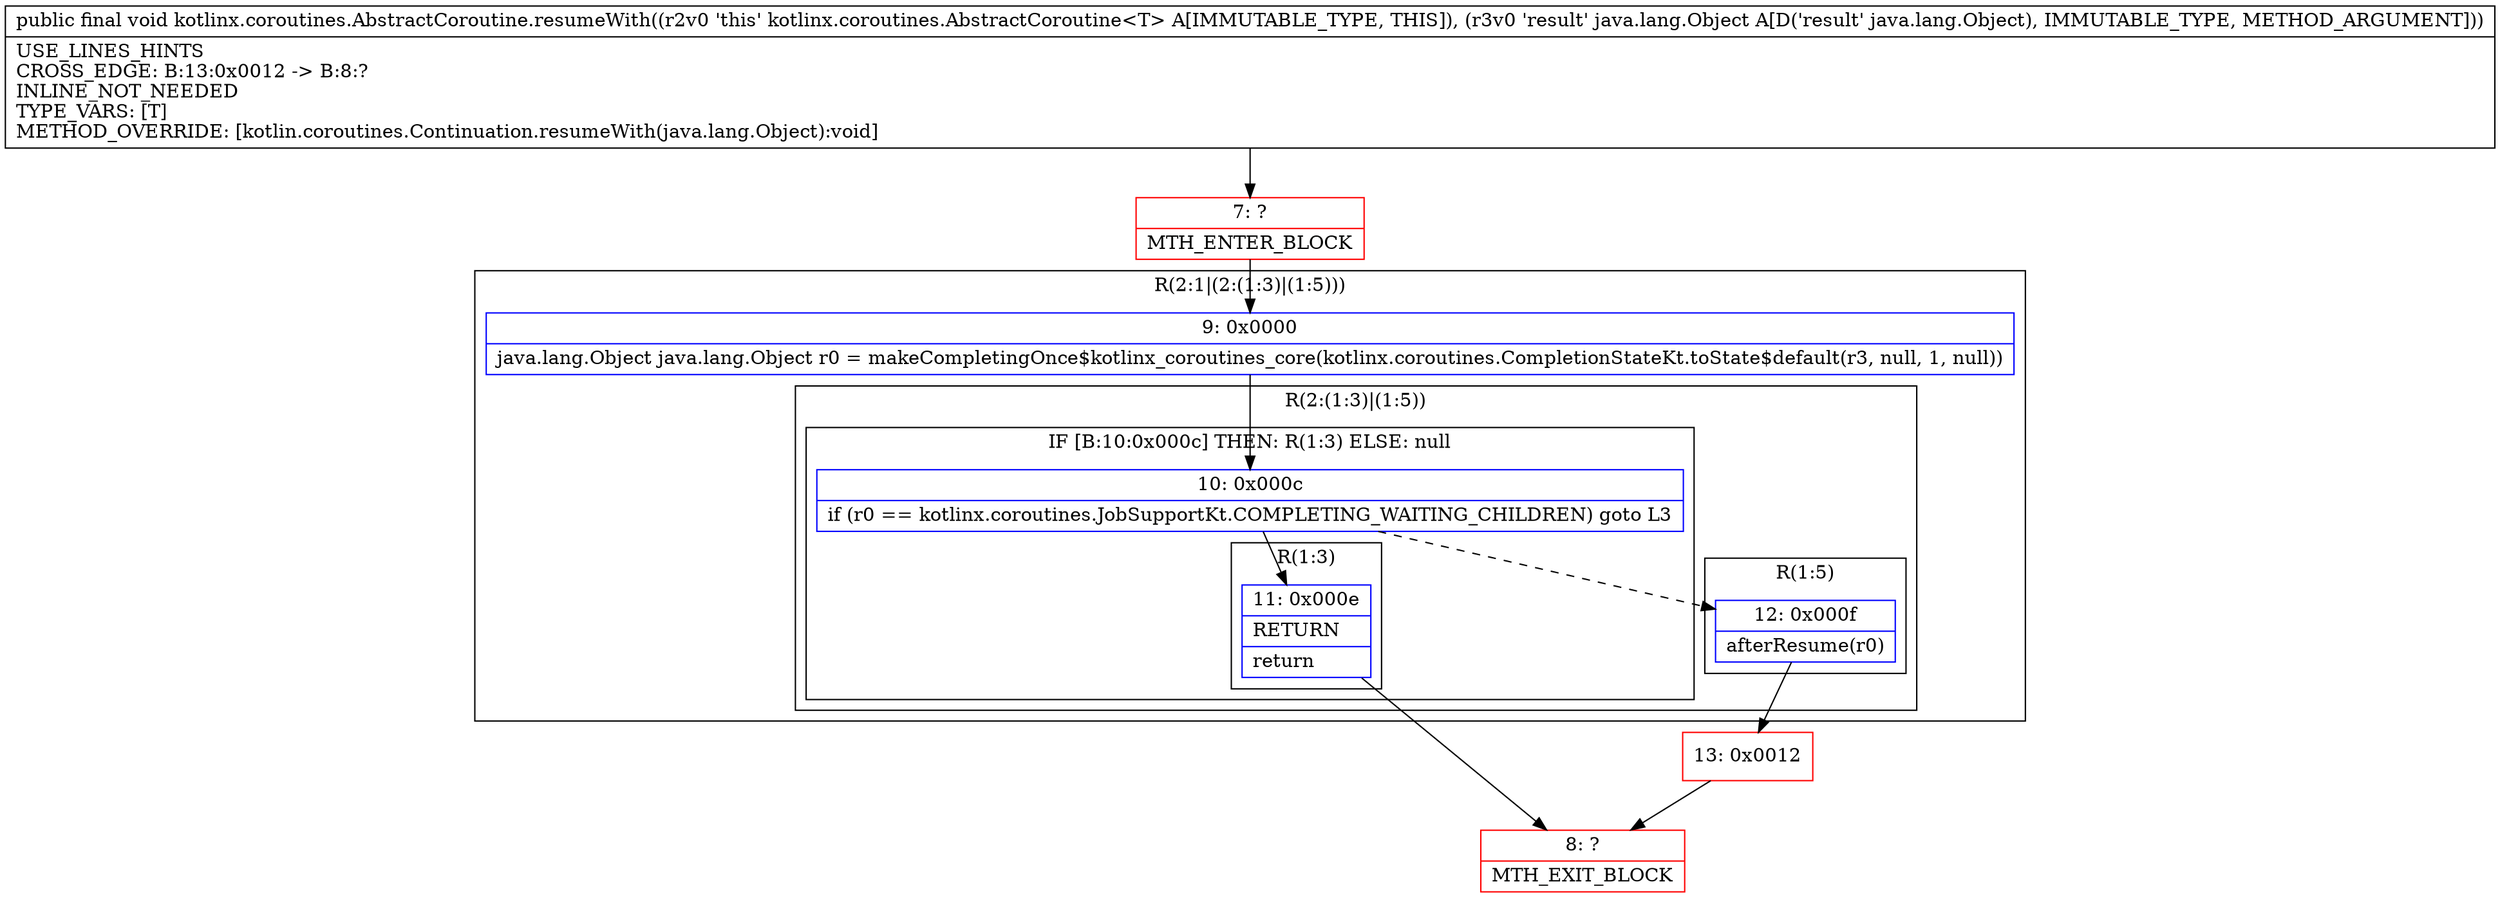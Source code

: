 digraph "CFG forkotlinx.coroutines.AbstractCoroutine.resumeWith(Ljava\/lang\/Object;)V" {
subgraph cluster_Region_2072162252 {
label = "R(2:1|(2:(1:3)|(1:5)))";
node [shape=record,color=blue];
Node_9 [shape=record,label="{9\:\ 0x0000|java.lang.Object java.lang.Object r0 = makeCompletingOnce$kotlinx_coroutines_core(kotlinx.coroutines.CompletionStateKt.toState$default(r3, null, 1, null))\l}"];
subgraph cluster_Region_1919465429 {
label = "R(2:(1:3)|(1:5))";
node [shape=record,color=blue];
subgraph cluster_IfRegion_1499085893 {
label = "IF [B:10:0x000c] THEN: R(1:3) ELSE: null";
node [shape=record,color=blue];
Node_10 [shape=record,label="{10\:\ 0x000c|if (r0 == kotlinx.coroutines.JobSupportKt.COMPLETING_WAITING_CHILDREN) goto L3\l}"];
subgraph cluster_Region_149592530 {
label = "R(1:3)";
node [shape=record,color=blue];
Node_11 [shape=record,label="{11\:\ 0x000e|RETURN\l|return\l}"];
}
}
subgraph cluster_Region_1066763748 {
label = "R(1:5)";
node [shape=record,color=blue];
Node_12 [shape=record,label="{12\:\ 0x000f|afterResume(r0)\l}"];
}
}
}
Node_7 [shape=record,color=red,label="{7\:\ ?|MTH_ENTER_BLOCK\l}"];
Node_8 [shape=record,color=red,label="{8\:\ ?|MTH_EXIT_BLOCK\l}"];
Node_13 [shape=record,color=red,label="{13\:\ 0x0012}"];
MethodNode[shape=record,label="{public final void kotlinx.coroutines.AbstractCoroutine.resumeWith((r2v0 'this' kotlinx.coroutines.AbstractCoroutine\<T\> A[IMMUTABLE_TYPE, THIS]), (r3v0 'result' java.lang.Object A[D('result' java.lang.Object), IMMUTABLE_TYPE, METHOD_ARGUMENT]))  | USE_LINES_HINTS\lCROSS_EDGE: B:13:0x0012 \-\> B:8:?\lINLINE_NOT_NEEDED\lTYPE_VARS: [T]\lMETHOD_OVERRIDE: [kotlin.coroutines.Continuation.resumeWith(java.lang.Object):void]\l}"];
MethodNode -> Node_7;Node_9 -> Node_10;
Node_10 -> Node_11;
Node_10 -> Node_12[style=dashed];
Node_11 -> Node_8;
Node_12 -> Node_13;
Node_7 -> Node_9;
Node_13 -> Node_8;
}

